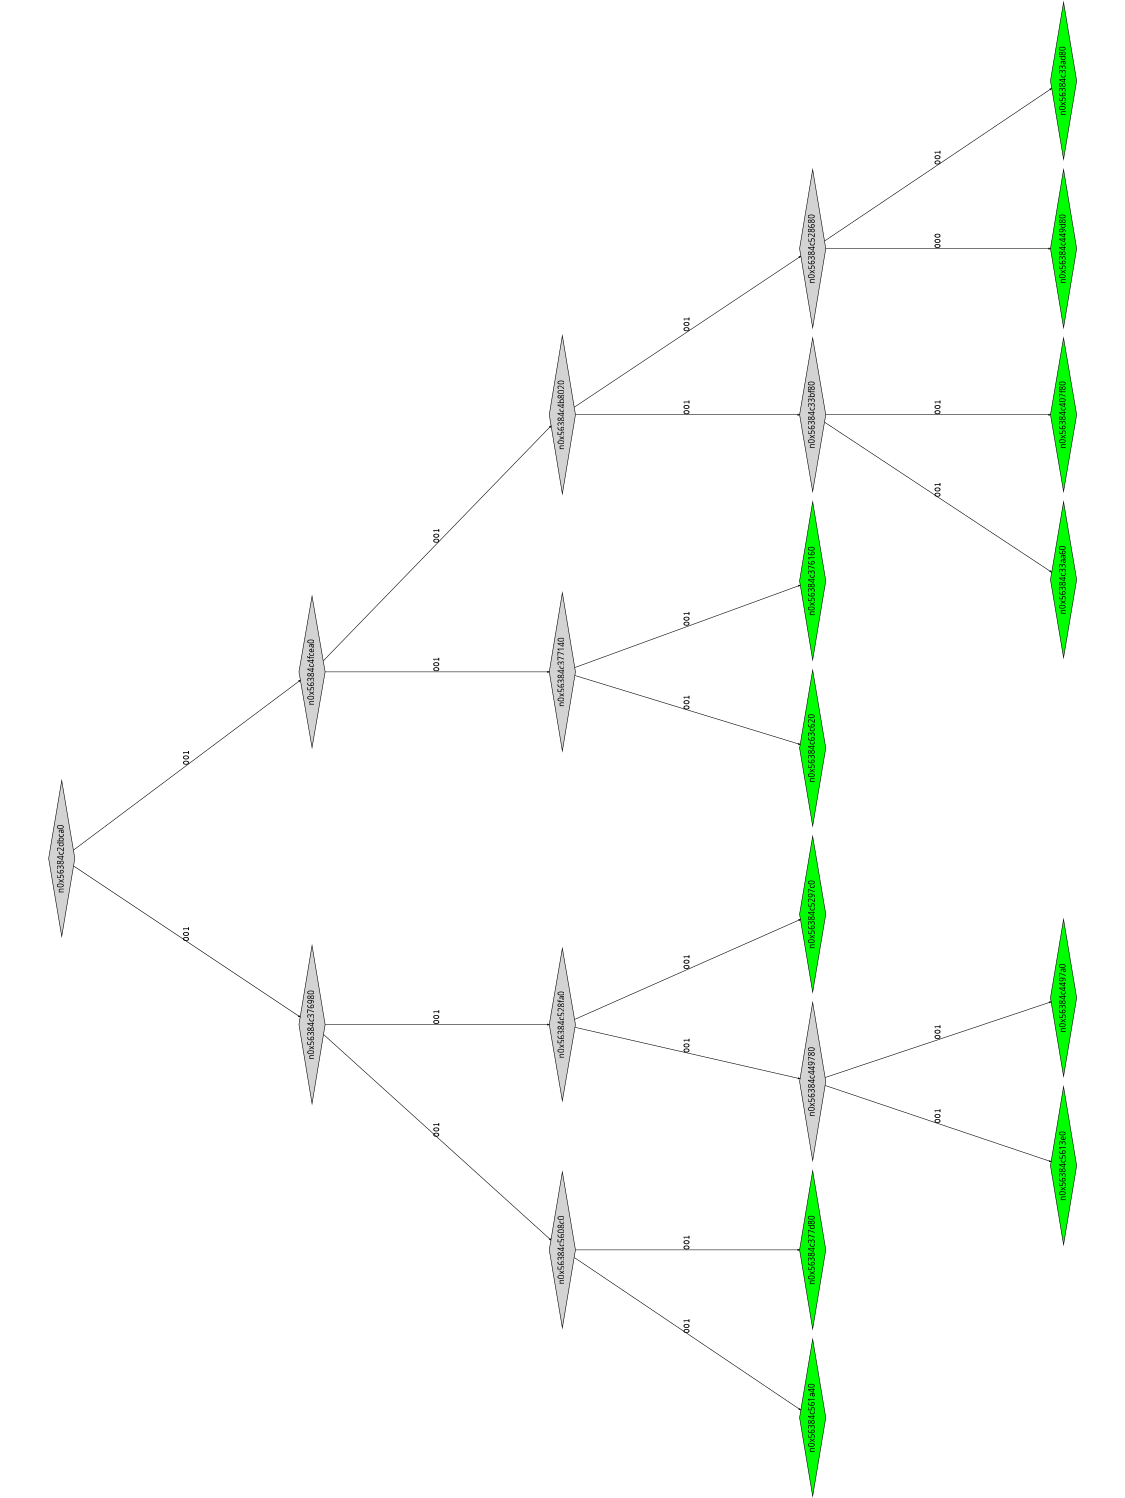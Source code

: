 digraph G {
	size="10,7.5";
	ratio=fill;
	rotate=90;
	center = "true";
	node [style="filled",width=.1,height=.1,fontname="Terminus"]
	edge [arrowsize=.3]
	n0x56384c2dbca0 [shape=diamond];
	n0x56384c2dbca0 -> n0x56384c376980 [label=001];
	n0x56384c2dbca0 -> n0x56384c4fcea0 [label=001];
	n0x56384c4fcea0 [shape=diamond];
	n0x56384c4fcea0 -> n0x56384c377140 [label=001];
	n0x56384c4fcea0 -> n0x56384c4b8020 [label=001];
	n0x56384c4b8020 [shape=diamond];
	n0x56384c4b8020 -> n0x56384c33bf80 [label=001];
	n0x56384c4b8020 -> n0x56384c528680 [label=001];
	n0x56384c528680 [shape=diamond];
	n0x56384c528680 -> n0x56384c449d80 [label=000];
	n0x56384c528680 -> n0x56384c33ad80 [label=001];
	n0x56384c33ad80 [shape=diamond,fillcolor=green];
	n0x56384c449d80 [shape=diamond,fillcolor=green];
	n0x56384c33bf80 [shape=diamond];
	n0x56384c33bf80 -> n0x56384c33aa60 [label=001];
	n0x56384c33bf80 -> n0x56384c407f80 [label=001];
	n0x56384c407f80 [shape=diamond,fillcolor=green];
	n0x56384c33aa60 [shape=diamond,fillcolor=green];
	n0x56384c377140 [shape=diamond];
	n0x56384c377140 -> n0x56384c63c620 [label=001];
	n0x56384c377140 -> n0x56384c376160 [label=001];
	n0x56384c376160 [shape=diamond,fillcolor=green];
	n0x56384c63c620 [shape=diamond,fillcolor=green];
	n0x56384c376980 [shape=diamond];
	n0x56384c376980 -> n0x56384c5608c0 [label=001];
	n0x56384c376980 -> n0x56384c528fa0 [label=001];
	n0x56384c528fa0 [shape=diamond];
	n0x56384c528fa0 -> n0x56384c449780 [label=001];
	n0x56384c528fa0 -> n0x56384c5297c0 [label=001];
	n0x56384c5297c0 [shape=diamond,fillcolor=green];
	n0x56384c449780 [shape=diamond];
	n0x56384c449780 -> n0x56384c5613e0 [label=001];
	n0x56384c449780 -> n0x56384c4497a0 [label=001];
	n0x56384c4497a0 [shape=diamond,fillcolor=green];
	n0x56384c5613e0 [shape=diamond,fillcolor=green];
	n0x56384c5608c0 [shape=diamond];
	n0x56384c5608c0 -> n0x56384c561a40 [label=001];
	n0x56384c5608c0 -> n0x56384c377d80 [label=001];
	n0x56384c377d80 [shape=diamond,fillcolor=green];
	n0x56384c561a40 [shape=diamond,fillcolor=green];
}
